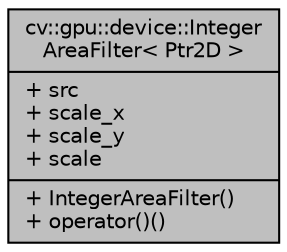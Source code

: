 digraph "cv::gpu::device::IntegerAreaFilter&lt; Ptr2D &gt;"
{
 // LATEX_PDF_SIZE
  edge [fontname="Helvetica",fontsize="10",labelfontname="Helvetica",labelfontsize="10"];
  node [fontname="Helvetica",fontsize="10",shape=record];
  Node1 [label="{cv::gpu::device::Integer\lAreaFilter\< Ptr2D \>\n|+ src\l+ scale_x\l+ scale_y\l+ scale\l|+ IntegerAreaFilter()\l+ operator()()\l}",height=0.2,width=0.4,color="black", fillcolor="grey75", style="filled", fontcolor="black",tooltip=" "];
}
